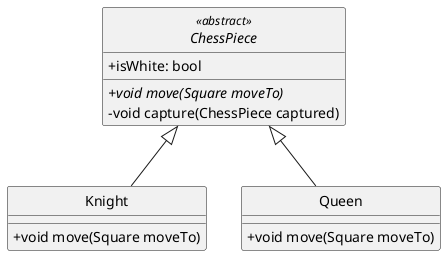@startuml
hide circle
skinparam classAttributeIconSize 0
skinparam backgroundcolor transparent
abstract class ChessPiece <<abstract>> {
    +isWhite: bool
    +void {abstract} move(Square moveTo)
    -void capture(ChessPiece captured)
}
class Knight {
    +void move(Square moveTo)
}
class Queen {
    +void move(Square moveTo)
}

ChessPiece <|-- Knight
ChessPiece <|-- Queen
@enduml